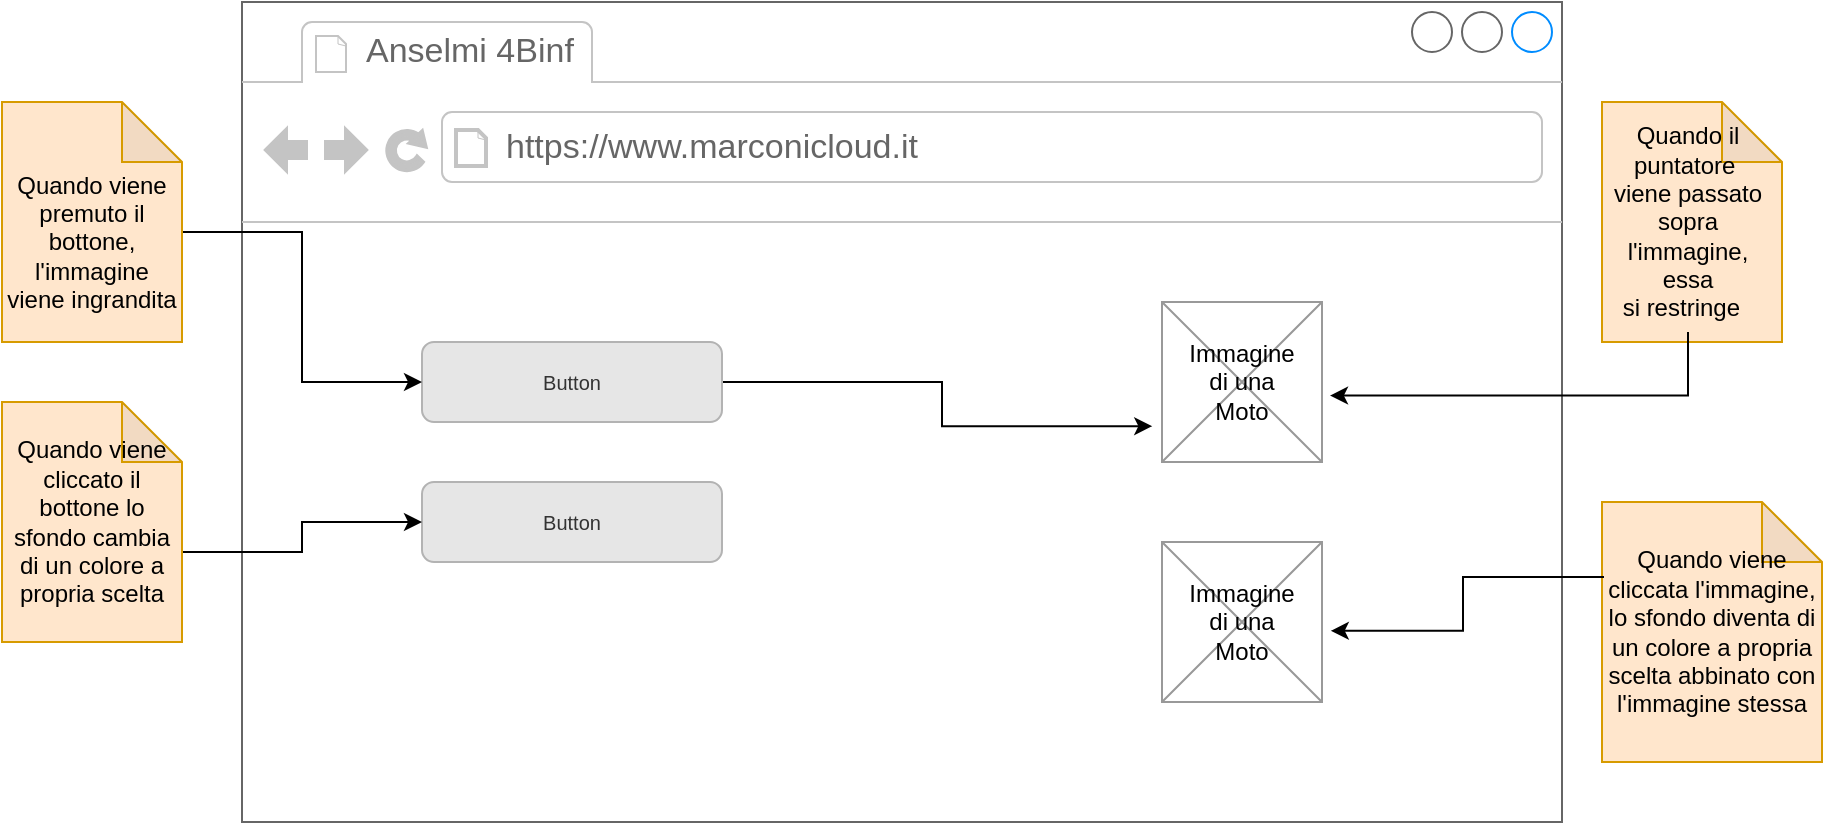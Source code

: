 <mxfile version="14.4.2" type="github">
  <diagram id="6oG2rA0FdBYTYJQEiNRq" name="Page-1">
    <mxGraphModel dx="1707" dy="503" grid="1" gridSize="10" guides="1" tooltips="1" connect="1" arrows="1" fold="1" page="1" pageScale="1" pageWidth="827" pageHeight="1169" math="0" shadow="0">
      <root>
        <mxCell id="0" />
        <mxCell id="1" parent="0" />
        <mxCell id="BauD2fwMcMvfJoYQSg5D-1" value="" style="strokeWidth=1;shadow=0;dashed=0;align=center;html=1;shape=mxgraph.mockup.containers.browserWindow;rSize=0;strokeColor=#666666;strokeColor2=#008cff;strokeColor3=#c4c4c4;mainText=,;recursiveResize=0;" parent="1" vertex="1">
          <mxGeometry x="100" y="120" width="660" height="410" as="geometry" />
        </mxCell>
        <mxCell id="BauD2fwMcMvfJoYQSg5D-2" value="Anselmi 4Binf" style="strokeWidth=1;shadow=0;dashed=0;align=center;html=1;shape=mxgraph.mockup.containers.anchor;fontSize=17;fontColor=#666666;align=left;" parent="BauD2fwMcMvfJoYQSg5D-1" vertex="1">
          <mxGeometry x="60" y="12" width="110" height="26" as="geometry" />
        </mxCell>
        <mxCell id="BauD2fwMcMvfJoYQSg5D-3" value="https://www.marconicloud.it" style="strokeWidth=1;shadow=0;dashed=0;align=center;html=1;shape=mxgraph.mockup.containers.anchor;rSize=0;fontSize=17;fontColor=#666666;align=left;" parent="BauD2fwMcMvfJoYQSg5D-1" vertex="1">
          <mxGeometry x="130" y="60" width="250" height="26" as="geometry" />
        </mxCell>
        <mxCell id="BauD2fwMcMvfJoYQSg5D-37" style="edgeStyle=orthogonalEdgeStyle;rounded=0;orthogonalLoop=1;jettySize=auto;html=1;exitX=1;exitY=0.5;exitDx=0;exitDy=0;entryX=-0.061;entryY=0.776;entryDx=0;entryDy=0;entryPerimeter=0;" parent="BauD2fwMcMvfJoYQSg5D-1" source="BauD2fwMcMvfJoYQSg5D-10" target="BauD2fwMcMvfJoYQSg5D-32" edge="1">
          <mxGeometry relative="1" as="geometry" />
        </mxCell>
        <mxCell id="BauD2fwMcMvfJoYQSg5D-10" value="Button&lt;br&gt;" style="rounded=1;html=1;shadow=0;dashed=0;whiteSpace=wrap;fontSize=10;fillColor=#E6E6E6;align=center;strokeColor=#B3B3B3;fontColor=#333333;" parent="BauD2fwMcMvfJoYQSg5D-1" vertex="1">
          <mxGeometry x="90" y="170" width="150" height="40" as="geometry" />
        </mxCell>
        <mxCell id="BauD2fwMcMvfJoYQSg5D-21" value="Button&lt;br&gt;" style="rounded=1;html=1;shadow=0;dashed=0;whiteSpace=wrap;fontSize=10;fillColor=#E6E6E6;align=center;strokeColor=#B3B3B3;fontColor=#333333;" parent="BauD2fwMcMvfJoYQSg5D-1" vertex="1">
          <mxGeometry x="90" y="240" width="150" height="40" as="geometry" />
        </mxCell>
        <mxCell id="BauD2fwMcMvfJoYQSg5D-32" value="" style="verticalLabelPosition=bottom;shadow=0;dashed=0;align=center;html=1;verticalAlign=top;strokeWidth=1;shape=mxgraph.mockup.graphics.simpleIcon;strokeColor=#999999;" parent="BauD2fwMcMvfJoYQSg5D-1" vertex="1">
          <mxGeometry x="460" y="150" width="80" height="80" as="geometry" />
        </mxCell>
        <mxCell id="BauD2fwMcMvfJoYQSg5D-34" value="" style="verticalLabelPosition=bottom;shadow=0;dashed=0;align=center;html=1;verticalAlign=top;strokeWidth=1;shape=mxgraph.mockup.graphics.simpleIcon;strokeColor=#999999;" parent="BauD2fwMcMvfJoYQSg5D-1" vertex="1">
          <mxGeometry x="460" y="270" width="80" height="80" as="geometry" />
        </mxCell>
        <mxCell id="pb7L9quPF_kdo1fASk10-2" value="Immagine di una Moto" style="text;html=1;strokeColor=none;fillColor=none;align=center;verticalAlign=middle;whiteSpace=wrap;rounded=0;" parent="BauD2fwMcMvfJoYQSg5D-1" vertex="1">
          <mxGeometry x="480" y="180" width="40" height="20" as="geometry" />
        </mxCell>
        <mxCell id="pb7L9quPF_kdo1fASk10-3" value="Immagine di una Moto" style="text;html=1;strokeColor=none;fillColor=none;align=center;verticalAlign=middle;whiteSpace=wrap;rounded=0;" parent="BauD2fwMcMvfJoYQSg5D-1" vertex="1">
          <mxGeometry x="480" y="300" width="40" height="20" as="geometry" />
        </mxCell>
        <mxCell id="BauD2fwMcMvfJoYQSg5D-15" style="edgeStyle=orthogonalEdgeStyle;rounded=0;orthogonalLoop=1;jettySize=auto;html=1;exitX=0;exitY=0;exitDx=80;exitDy=65;exitPerimeter=0;" parent="1" source="BauD2fwMcMvfJoYQSg5D-13" target="BauD2fwMcMvfJoYQSg5D-10" edge="1">
          <mxGeometry relative="1" as="geometry" />
        </mxCell>
        <mxCell id="BauD2fwMcMvfJoYQSg5D-13" value="" style="shape=note;whiteSpace=wrap;html=1;backgroundOutline=1;darkOpacity=0.05;fillColor=#ffe6cc;strokeColor=#d79b00;" parent="1" vertex="1">
          <mxGeometry x="-20" y="170" width="90" height="120" as="geometry" />
        </mxCell>
        <mxCell id="BauD2fwMcMvfJoYQSg5D-16" value="Quando viene premuto il bottone, l&#39;immagine viene ingrandita&lt;br&gt;" style="text;html=1;strokeColor=none;fillColor=none;align=center;verticalAlign=middle;whiteSpace=wrap;rounded=0;" parent="1" vertex="1">
          <mxGeometry x="-20" y="202.5" width="90" height="75" as="geometry" />
        </mxCell>
        <mxCell id="BauD2fwMcMvfJoYQSg5D-14" value="" style="shape=note;whiteSpace=wrap;html=1;backgroundOutline=1;darkOpacity=0.05;fillColor=#ffe6cc;strokeColor=#d79b00;" parent="1" vertex="1">
          <mxGeometry x="780" y="170" width="90" height="120" as="geometry" />
        </mxCell>
        <mxCell id="BauD2fwMcMvfJoYQSg5D-33" style="edgeStyle=orthogonalEdgeStyle;rounded=0;orthogonalLoop=1;jettySize=auto;html=1;exitX=0.5;exitY=1;exitDx=0;exitDy=0;entryX=1.05;entryY=0.585;entryDx=0;entryDy=0;entryPerimeter=0;" parent="1" source="BauD2fwMcMvfJoYQSg5D-20" target="BauD2fwMcMvfJoYQSg5D-32" edge="1">
          <mxGeometry relative="1" as="geometry" />
        </mxCell>
        <mxCell id="BauD2fwMcMvfJoYQSg5D-20" value="Quando il puntatore&amp;nbsp; viene passato sopra l&#39;immagine, essa&lt;br&gt;si restringe&amp;nbsp;&amp;nbsp;" style="text;html=1;strokeColor=none;fillColor=none;align=center;verticalAlign=middle;whiteSpace=wrap;rounded=0;" parent="1" vertex="1">
          <mxGeometry x="780" y="175" width="86" height="110" as="geometry" />
        </mxCell>
        <mxCell id="BauD2fwMcMvfJoYQSg5D-23" style="edgeStyle=orthogonalEdgeStyle;rounded=0;orthogonalLoop=1;jettySize=auto;html=1;exitX=0;exitY=0;exitDx=90;exitDy=75;exitPerimeter=0;" parent="1" source="BauD2fwMcMvfJoYQSg5D-22" target="BauD2fwMcMvfJoYQSg5D-21" edge="1">
          <mxGeometry relative="1" as="geometry" />
        </mxCell>
        <mxCell id="BauD2fwMcMvfJoYQSg5D-22" value="" style="shape=note;whiteSpace=wrap;html=1;backgroundOutline=1;darkOpacity=0.05;fillColor=#ffe6cc;strokeColor=#d79b00;" parent="1" vertex="1">
          <mxGeometry x="-20" y="320" width="90" height="120" as="geometry" />
        </mxCell>
        <mxCell id="BauD2fwMcMvfJoYQSg5D-24" value="Quando viene cliccato il bottone lo sfondo cambia di un colore a propria scelta" style="text;html=1;strokeColor=none;fillColor=none;align=center;verticalAlign=middle;whiteSpace=wrap;rounded=0;" parent="1" vertex="1">
          <mxGeometry x="-20" y="320" width="90" height="120" as="geometry" />
        </mxCell>
        <mxCell id="BauD2fwMcMvfJoYQSg5D-29" value="" style="shape=note;whiteSpace=wrap;html=1;backgroundOutline=1;darkOpacity=0.05;fillColor=#ffe6cc;strokeColor=#d79b00;" parent="1" vertex="1">
          <mxGeometry x="780" y="370" width="110" height="130" as="geometry" />
        </mxCell>
        <mxCell id="BauD2fwMcMvfJoYQSg5D-36" style="edgeStyle=orthogonalEdgeStyle;rounded=0;orthogonalLoop=1;jettySize=auto;html=1;exitX=0;exitY=0.25;exitDx=0;exitDy=0;entryX=1.055;entryY=0.555;entryDx=0;entryDy=0;entryPerimeter=0;" parent="1" source="BauD2fwMcMvfJoYQSg5D-31" target="BauD2fwMcMvfJoYQSg5D-34" edge="1">
          <mxGeometry relative="1" as="geometry" />
        </mxCell>
        <mxCell id="BauD2fwMcMvfJoYQSg5D-31" value="Quando viene cliccata l&#39;immagine, lo sfondo diventa di un colore a propria scelta abbinato con l&#39;immagine stessa" style="text;html=1;strokeColor=none;fillColor=none;align=center;verticalAlign=middle;whiteSpace=wrap;rounded=0;" parent="1" vertex="1">
          <mxGeometry x="781" y="380" width="108" height="110" as="geometry" />
        </mxCell>
      </root>
    </mxGraphModel>
  </diagram>
</mxfile>
